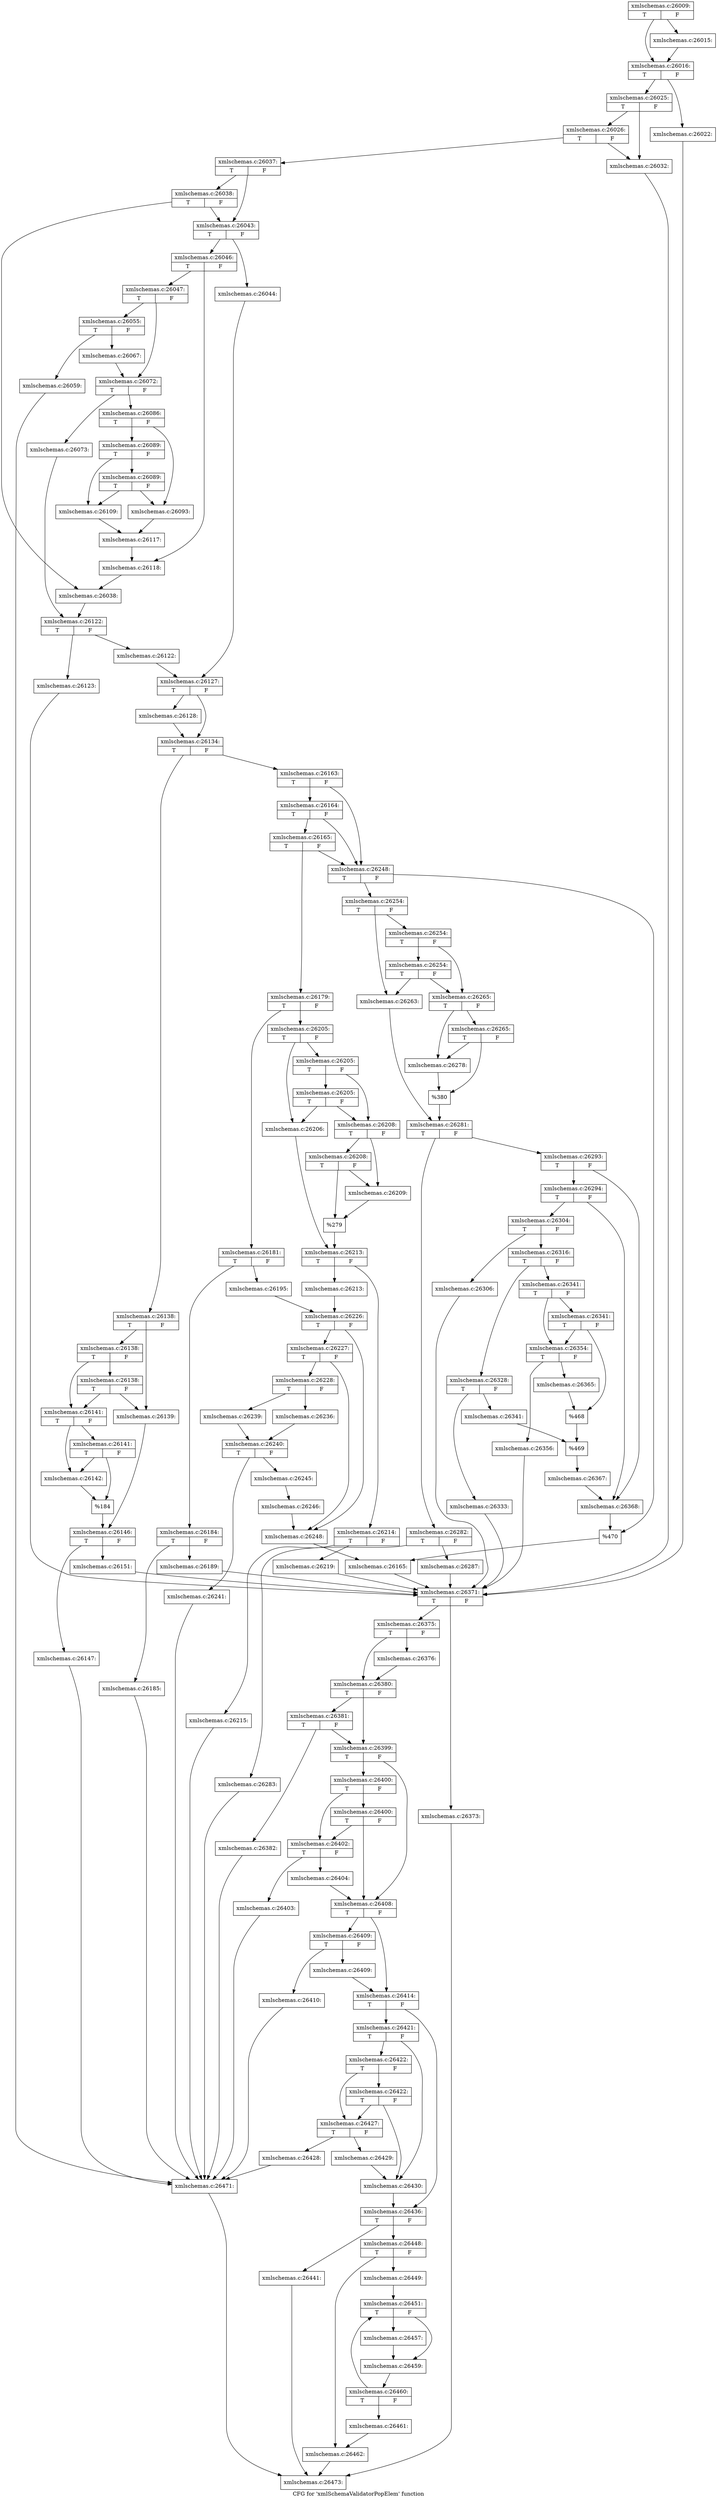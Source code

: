 digraph "CFG for 'xmlSchemaValidatorPopElem' function" {
	label="CFG for 'xmlSchemaValidatorPopElem' function";

	Node0x55f42b0 [shape=record,label="{xmlschemas.c:26009:|{<s0>T|<s1>F}}"];
	Node0x55f42b0 -> Node0x55f5a20;
	Node0x55f42b0 -> Node0x55f5a70;
	Node0x55f5a20 [shape=record,label="{xmlschemas.c:26015:}"];
	Node0x55f5a20 -> Node0x55f5a70;
	Node0x55f5a70 [shape=record,label="{xmlschemas.c:26016:|{<s0>T|<s1>F}}"];
	Node0x55f5a70 -> Node0x55f6070;
	Node0x55f5a70 -> Node0x55f60c0;
	Node0x55f6070 [shape=record,label="{xmlschemas.c:26022:}"];
	Node0x55f6070 -> Node0x55f7220;
	Node0x55f60c0 [shape=record,label="{xmlschemas.c:26025:|{<s0>T|<s1>F}}"];
	Node0x55f60c0 -> Node0x55f7400;
	Node0x55f60c0 -> Node0x55f74a0;
	Node0x55f74a0 [shape=record,label="{xmlschemas.c:26026:|{<s0>T|<s1>F}}"];
	Node0x55f74a0 -> Node0x55f7400;
	Node0x55f74a0 -> Node0x55f7450;
	Node0x55f7400 [shape=record,label="{xmlschemas.c:26032:}"];
	Node0x55f7400 -> Node0x55f7220;
	Node0x55f7450 [shape=record,label="{xmlschemas.c:26037:|{<s0>T|<s1>F}}"];
	Node0x55f7450 -> Node0x55f7e60;
	Node0x55f7450 -> Node0x55f7f00;
	Node0x55f7f00 [shape=record,label="{xmlschemas.c:26038:|{<s0>T|<s1>F}}"];
	Node0x55f7f00 -> Node0x55f7e60;
	Node0x55f7f00 -> Node0x55f7eb0;
	Node0x55f7e60 [shape=record,label="{xmlschemas.c:26043:|{<s0>T|<s1>F}}"];
	Node0x55f7e60 -> Node0x55f89b0;
	Node0x55f7e60 -> Node0x55f8a00;
	Node0x55f89b0 [shape=record,label="{xmlschemas.c:26044:}"];
	Node0x55f89b0 -> Node0x55f8ee0;
	Node0x55f8a00 [shape=record,label="{xmlschemas.c:26046:|{<s0>T|<s1>F}}"];
	Node0x55f8a00 -> Node0x55f9000;
	Node0x55f8a00 -> Node0x55f9050;
	Node0x55f9000 [shape=record,label="{xmlschemas.c:26047:|{<s0>T|<s1>F}}"];
	Node0x55f9000 -> Node0x55fa1e0;
	Node0x55f9000 -> Node0x55fa230;
	Node0x55fa1e0 [shape=record,label="{xmlschemas.c:26055:|{<s0>T|<s1>F}}"];
	Node0x55fa1e0 -> Node0x55fb3b0;
	Node0x55fa1e0 -> Node0x55fb400;
	Node0x55fb3b0 [shape=record,label="{xmlschemas.c:26059:}"];
	Node0x55fb3b0 -> Node0x55fbb80;
	Node0x55fb400 [shape=record,label="{xmlschemas.c:26067:}"];
	Node0x55fb400 -> Node0x55fa230;
	Node0x55fa230 [shape=record,label="{xmlschemas.c:26072:|{<s0>T|<s1>F}}"];
	Node0x55fa230 -> Node0x55fbe50;
	Node0x55fa230 -> Node0x55fbea0;
	Node0x55fbe50 [shape=record,label="{xmlschemas.c:26073:}"];
	Node0x55fbe50 -> Node0x55fc3c0;
	Node0x55fbea0 [shape=record,label="{xmlschemas.c:26086:|{<s0>T|<s1>F}}"];
	Node0x55fbea0 -> Node0x55fce00;
	Node0x55fbea0 -> Node0x55fda70;
	Node0x55fda70 [shape=record,label="{xmlschemas.c:26089:|{<s0>T|<s1>F}}"];
	Node0x55fda70 -> Node0x55fdc90;
	Node0x55fda70 -> Node0x55fda20;
	Node0x55fdc90 [shape=record,label="{xmlschemas.c:26089:|{<s0>T|<s1>F}}"];
	Node0x55fdc90 -> Node0x55fda20;
	Node0x55fdc90 -> Node0x55fce00;
	Node0x55fce00 [shape=record,label="{xmlschemas.c:26093:}"];
	Node0x55fce00 -> Node0x55fd9d0;
	Node0x55fda20 [shape=record,label="{xmlschemas.c:26109:}"];
	Node0x55fda20 -> Node0x55fd9d0;
	Node0x55fd9d0 [shape=record,label="{xmlschemas.c:26117:}"];
	Node0x55fd9d0 -> Node0x55f9050;
	Node0x55f9050 [shape=record,label="{xmlschemas.c:26118:}"];
	Node0x55f9050 -> Node0x55f7eb0;
	Node0x55f7eb0 [shape=record,label="{xmlschemas.c:26038:}"];
	Node0x55f7eb0 -> Node0x55fc3c0;
	Node0x55fc3c0 [shape=record,label="{xmlschemas.c:26122:|{<s0>T|<s1>F}}"];
	Node0x55fc3c0 -> Node0x55ff100;
	Node0x55fc3c0 -> Node0x55ff150;
	Node0x55ff100 [shape=record,label="{xmlschemas.c:26123:}"];
	Node0x55ff100 -> Node0x55f7220;
	Node0x55ff150 [shape=record,label="{xmlschemas.c:26122:}"];
	Node0x55ff150 -> Node0x55f8ee0;
	Node0x55f8ee0 [shape=record,label="{xmlschemas.c:26127:|{<s0>T|<s1>F}}"];
	Node0x55f8ee0 -> Node0x55ff780;
	Node0x55f8ee0 -> Node0x55ff7d0;
	Node0x55ff780 [shape=record,label="{xmlschemas.c:26128:}"];
	Node0x55ff780 -> Node0x55ff7d0;
	Node0x55ff7d0 [shape=record,label="{xmlschemas.c:26134:|{<s0>T|<s1>F}}"];
	Node0x55ff7d0 -> Node0x5600190;
	Node0x55ff7d0 -> Node0x56001e0;
	Node0x5600190 [shape=record,label="{xmlschemas.c:26138:|{<s0>T|<s1>F}}"];
	Node0x5600190 -> Node0x5600650;
	Node0x5600190 -> Node0x5600740;
	Node0x5600740 [shape=record,label="{xmlschemas.c:26138:|{<s0>T|<s1>F}}"];
	Node0x5600740 -> Node0x5600b30;
	Node0x5600740 -> Node0x56006f0;
	Node0x5600b30 [shape=record,label="{xmlschemas.c:26138:|{<s0>T|<s1>F}}"];
	Node0x5600b30 -> Node0x5600650;
	Node0x5600b30 -> Node0x56006f0;
	Node0x5600650 [shape=record,label="{xmlschemas.c:26139:}"];
	Node0x5600650 -> Node0x56006a0;
	Node0x56006f0 [shape=record,label="{xmlschemas.c:26141:|{<s0>T|<s1>F}}"];
	Node0x56006f0 -> Node0x5601950;
	Node0x56006f0 -> Node0x5602090;
	Node0x5602090 [shape=record,label="{xmlschemas.c:26141:|{<s0>T|<s1>F}}"];
	Node0x5602090 -> Node0x5601950;
	Node0x5602090 -> Node0x5602040;
	Node0x5601950 [shape=record,label="{xmlschemas.c:26142:}"];
	Node0x5601950 -> Node0x5602040;
	Node0x5602040 [shape=record,label="{%184}"];
	Node0x5602040 -> Node0x56006a0;
	Node0x56006a0 [shape=record,label="{xmlschemas.c:26146:|{<s0>T|<s1>F}}"];
	Node0x56006a0 -> Node0x5602fd0;
	Node0x56006a0 -> Node0x5603020;
	Node0x5602fd0 [shape=record,label="{xmlschemas.c:26147:}"];
	Node0x5602fd0 -> Node0x55fbb80;
	Node0x5603020 [shape=record,label="{xmlschemas.c:26151:}"];
	Node0x5603020 -> Node0x55f7220;
	Node0x56001e0 [shape=record,label="{xmlschemas.c:26163:|{<s0>T|<s1>F}}"];
	Node0x56001e0 -> Node0x56038e0;
	Node0x56001e0 -> Node0x5603810;
	Node0x56038e0 [shape=record,label="{xmlschemas.c:26164:|{<s0>T|<s1>F}}"];
	Node0x56038e0 -> Node0x5603860;
	Node0x56038e0 -> Node0x5603810;
	Node0x5603860 [shape=record,label="{xmlschemas.c:26165:|{<s0>T|<s1>F}}"];
	Node0x5603860 -> Node0x5603810;
	Node0x5603860 -> Node0x5603770;
	Node0x5603770 [shape=record,label="{xmlschemas.c:26179:|{<s0>T|<s1>F}}"];
	Node0x5603770 -> Node0x56044a0;
	Node0x5603770 -> Node0x56044f0;
	Node0x56044a0 [shape=record,label="{xmlschemas.c:26181:|{<s0>T|<s1>F}}"];
	Node0x56044a0 -> Node0x56055e0;
	Node0x56044a0 -> Node0x5605630;
	Node0x56055e0 [shape=record,label="{xmlschemas.c:26184:|{<s0>T|<s1>F}}"];
	Node0x56055e0 -> Node0x5605850;
	Node0x56055e0 -> Node0x56058a0;
	Node0x5605850 [shape=record,label="{xmlschemas.c:26185:}"];
	Node0x5605850 -> Node0x55fbb80;
	Node0x56058a0 [shape=record,label="{xmlschemas.c:26189:}"];
	Node0x56058a0 -> Node0x55f7220;
	Node0x5605630 [shape=record,label="{xmlschemas.c:26195:}"];
	Node0x5605630 -> Node0x5605fa0;
	Node0x56044f0 [shape=record,label="{xmlschemas.c:26205:|{<s0>T|<s1>F}}"];
	Node0x56044f0 -> Node0x5606140;
	Node0x56044f0 -> Node0x5606230;
	Node0x5606230 [shape=record,label="{xmlschemas.c:26205:|{<s0>T|<s1>F}}"];
	Node0x5606230 -> Node0x5606680;
	Node0x5606230 -> Node0x56061e0;
	Node0x5606680 [shape=record,label="{xmlschemas.c:26205:|{<s0>T|<s1>F}}"];
	Node0x5606680 -> Node0x5606140;
	Node0x5606680 -> Node0x56061e0;
	Node0x5606140 [shape=record,label="{xmlschemas.c:26206:}"];
	Node0x5606140 -> Node0x5606190;
	Node0x56061e0 [shape=record,label="{xmlschemas.c:26208:|{<s0>T|<s1>F}}"];
	Node0x56061e0 -> Node0x5607650;
	Node0x56061e0 -> Node0x56076f0;
	Node0x56076f0 [shape=record,label="{xmlschemas.c:26208:|{<s0>T|<s1>F}}"];
	Node0x56076f0 -> Node0x5607650;
	Node0x56076f0 -> Node0x56076a0;
	Node0x5607650 [shape=record,label="{xmlschemas.c:26209:}"];
	Node0x5607650 -> Node0x56076a0;
	Node0x56076a0 [shape=record,label="{%279}"];
	Node0x56076a0 -> Node0x5606190;
	Node0x5606190 [shape=record,label="{xmlschemas.c:26213:|{<s0>T|<s1>F}}"];
	Node0x5606190 -> Node0x56088e0;
	Node0x5606190 -> Node0x5608930;
	Node0x56088e0 [shape=record,label="{xmlschemas.c:26214:|{<s0>T|<s1>F}}"];
	Node0x56088e0 -> Node0x5608c70;
	Node0x56088e0 -> Node0x5608cc0;
	Node0x5608c70 [shape=record,label="{xmlschemas.c:26215:}"];
	Node0x5608c70 -> Node0x55fbb80;
	Node0x5608cc0 [shape=record,label="{xmlschemas.c:26219:}"];
	Node0x5608cc0 -> Node0x55f7220;
	Node0x5608930 [shape=record,label="{xmlschemas.c:26213:}"];
	Node0x5608930 -> Node0x5605fa0;
	Node0x5605fa0 [shape=record,label="{xmlschemas.c:26226:|{<s0>T|<s1>F}}"];
	Node0x5605fa0 -> Node0x56094b0;
	Node0x5605fa0 -> Node0x5609460;
	Node0x56094b0 [shape=record,label="{xmlschemas.c:26227:|{<s0>T|<s1>F}}"];
	Node0x56094b0 -> Node0x5609410;
	Node0x56094b0 -> Node0x5609460;
	Node0x5609410 [shape=record,label="{xmlschemas.c:26228:|{<s0>T|<s1>F}}"];
	Node0x5609410 -> Node0x560a820;
	Node0x5609410 -> Node0x560a8c0;
	Node0x560a820 [shape=record,label="{xmlschemas.c:26236:}"];
	Node0x560a820 -> Node0x560a870;
	Node0x560a8c0 [shape=record,label="{xmlschemas.c:26239:}"];
	Node0x560a8c0 -> Node0x560a870;
	Node0x560a870 [shape=record,label="{xmlschemas.c:26240:|{<s0>T|<s1>F}}"];
	Node0x560a870 -> Node0x560b330;
	Node0x560a870 -> Node0x560bc30;
	Node0x560b330 [shape=record,label="{xmlschemas.c:26241:}"];
	Node0x560b330 -> Node0x55fbb80;
	Node0x560bc30 [shape=record,label="{xmlschemas.c:26245:}"];
	Node0x560bc30 -> Node0x560bbe0;
	Node0x560bbe0 [shape=record,label="{xmlschemas.c:26246:}"];
	Node0x560bbe0 -> Node0x5609460;
	Node0x5609460 [shape=record,label="{xmlschemas.c:26248:}"];
	Node0x5609460 -> Node0x56037c0;
	Node0x5603810 [shape=record,label="{xmlschemas.c:26248:|{<s0>T|<s1>F}}"];
	Node0x5603810 -> Node0x560cb90;
	Node0x5603810 -> Node0x560c670;
	Node0x560c670 [shape=record,label="{xmlschemas.c:26254:|{<s0>T|<s1>F}}"];
	Node0x560c670 -> Node0x560ced0;
	Node0x560c670 -> Node0x560cfc0;
	Node0x560cfc0 [shape=record,label="{xmlschemas.c:26254:|{<s0>T|<s1>F}}"];
	Node0x560cfc0 -> Node0x560d3e0;
	Node0x560cfc0 -> Node0x560cf70;
	Node0x560d3e0 [shape=record,label="{xmlschemas.c:26254:|{<s0>T|<s1>F}}"];
	Node0x560d3e0 -> Node0x560ced0;
	Node0x560d3e0 -> Node0x560cf70;
	Node0x560ced0 [shape=record,label="{xmlschemas.c:26263:}"];
	Node0x560ced0 -> Node0x560cf20;
	Node0x560cf70 [shape=record,label="{xmlschemas.c:26265:|{<s0>T|<s1>F}}"];
	Node0x560cf70 -> Node0x560e220;
	Node0x560cf70 -> Node0x560e2c0;
	Node0x560e2c0 [shape=record,label="{xmlschemas.c:26265:|{<s0>T|<s1>F}}"];
	Node0x560e2c0 -> Node0x560e220;
	Node0x560e2c0 -> Node0x560e270;
	Node0x560e220 [shape=record,label="{xmlschemas.c:26278:}"];
	Node0x560e220 -> Node0x560e270;
	Node0x560e270 [shape=record,label="{%380}"];
	Node0x560e270 -> Node0x560cf20;
	Node0x560cf20 [shape=record,label="{xmlschemas.c:26281:|{<s0>T|<s1>F}}"];
	Node0x560cf20 -> Node0x560f380;
	Node0x560cf20 -> Node0x560f3d0;
	Node0x560f380 [shape=record,label="{xmlschemas.c:26282:|{<s0>T|<s1>F}}"];
	Node0x560f380 -> Node0x560f710;
	Node0x560f380 -> Node0x560f760;
	Node0x560f710 [shape=record,label="{xmlschemas.c:26283:}"];
	Node0x560f710 -> Node0x55fbb80;
	Node0x560f760 [shape=record,label="{xmlschemas.c:26287:}"];
	Node0x560f760 -> Node0x55f7220;
	Node0x560f3d0 [shape=record,label="{xmlschemas.c:26293:|{<s0>T|<s1>F}}"];
	Node0x560f3d0 -> Node0x560fef0;
	Node0x560f3d0 -> Node0x560fea0;
	Node0x560fef0 [shape=record,label="{xmlschemas.c:26294:|{<s0>T|<s1>F}}"];
	Node0x560fef0 -> Node0x560fe50;
	Node0x560fef0 -> Node0x560fea0;
	Node0x560fe50 [shape=record,label="{xmlschemas.c:26304:|{<s0>T|<s1>F}}"];
	Node0x560fe50 -> Node0x56108c0;
	Node0x560fe50 -> Node0x5610960;
	Node0x56108c0 [shape=record,label="{xmlschemas.c:26306:}"];
	Node0x56108c0 -> Node0x55f7220;
	Node0x5610960 [shape=record,label="{xmlschemas.c:26316:|{<s0>T|<s1>F}}"];
	Node0x5610960 -> Node0x5611440;
	Node0x5610960 -> Node0x56114e0;
	Node0x5611440 [shape=record,label="{xmlschemas.c:26328:|{<s0>T|<s1>F}}"];
	Node0x5611440 -> Node0x5611a10;
	Node0x5611440 -> Node0x56119c0;
	Node0x56119c0 [shape=record,label="{xmlschemas.c:26333:}"];
	Node0x56119c0 -> Node0x55f7220;
	Node0x5611a10 [shape=record,label="{xmlschemas.c:26341:}"];
	Node0x5611a10 -> Node0x5611490;
	Node0x56114e0 [shape=record,label="{xmlschemas.c:26341:|{<s0>T|<s1>F}}"];
	Node0x56114e0 -> Node0x5612e90;
	Node0x56114e0 -> Node0x5612f30;
	Node0x5612f30 [shape=record,label="{xmlschemas.c:26341:|{<s0>T|<s1>F}}"];
	Node0x5612f30 -> Node0x5612e90;
	Node0x5612f30 -> Node0x5612ee0;
	Node0x5612e90 [shape=record,label="{xmlschemas.c:26354:|{<s0>T|<s1>F}}"];
	Node0x5612e90 -> Node0x5613850;
	Node0x5612e90 -> Node0x5613800;
	Node0x5613800 [shape=record,label="{xmlschemas.c:26356:}"];
	Node0x5613800 -> Node0x55f7220;
	Node0x5613850 [shape=record,label="{xmlschemas.c:26365:}"];
	Node0x5613850 -> Node0x5612ee0;
	Node0x5612ee0 [shape=record,label="{%468}"];
	Node0x5612ee0 -> Node0x5611490;
	Node0x5611490 [shape=record,label="{%469}"];
	Node0x5611490 -> Node0x5610910;
	Node0x5610910 [shape=record,label="{xmlschemas.c:26367:}"];
	Node0x5610910 -> Node0x560fea0;
	Node0x560fea0 [shape=record,label="{xmlschemas.c:26368:}"];
	Node0x560fea0 -> Node0x560cb90;
	Node0x560cb90 [shape=record,label="{%470}"];
	Node0x560cb90 -> Node0x56037c0;
	Node0x56037c0 [shape=record,label="{xmlschemas.c:26165:}"];
	Node0x56037c0 -> Node0x55f7220;
	Node0x55f7220 [shape=record,label="{xmlschemas.c:26371:|{<s0>T|<s1>F}}"];
	Node0x55f7220 -> Node0x56151d0;
	Node0x55f7220 -> Node0x5615220;
	Node0x56151d0 [shape=record,label="{xmlschemas.c:26373:}"];
	Node0x56151d0 -> Node0x55f4560;
	Node0x5615220 [shape=record,label="{xmlschemas.c:26375:|{<s0>T|<s1>F}}"];
	Node0x5615220 -> Node0x56158b0;
	Node0x5615220 -> Node0x5615900;
	Node0x56158b0 [shape=record,label="{xmlschemas.c:26376:}"];
	Node0x56158b0 -> Node0x5615900;
	Node0x5615900 [shape=record,label="{xmlschemas.c:26380:|{<s0>T|<s1>F}}"];
	Node0x5615900 -> Node0x5616250;
	Node0x5615900 -> Node0x5616200;
	Node0x5616250 [shape=record,label="{xmlschemas.c:26381:|{<s0>T|<s1>F}}"];
	Node0x5616250 -> Node0x56161b0;
	Node0x5616250 -> Node0x5616200;
	Node0x56161b0 [shape=record,label="{xmlschemas.c:26382:}"];
	Node0x56161b0 -> Node0x55fbb80;
	Node0x5616200 [shape=record,label="{xmlschemas.c:26399:|{<s0>T|<s1>F}}"];
	Node0x5616200 -> Node0x5616c90;
	Node0x5616200 -> Node0x5616c40;
	Node0x5616c90 [shape=record,label="{xmlschemas.c:26400:|{<s0>T|<s1>F}}"];
	Node0x5616c90 -> Node0x5616bf0;
	Node0x5616c90 -> Node0x56170d0;
	Node0x56170d0 [shape=record,label="{xmlschemas.c:26400:|{<s0>T|<s1>F}}"];
	Node0x56170d0 -> Node0x5616bf0;
	Node0x56170d0 -> Node0x5616c40;
	Node0x5616bf0 [shape=record,label="{xmlschemas.c:26402:|{<s0>T|<s1>F}}"];
	Node0x5616bf0 -> Node0x56177b0;
	Node0x5616bf0 -> Node0x5617800;
	Node0x56177b0 [shape=record,label="{xmlschemas.c:26403:}"];
	Node0x56177b0 -> Node0x55fbb80;
	Node0x5617800 [shape=record,label="{xmlschemas.c:26404:}"];
	Node0x5617800 -> Node0x5616c40;
	Node0x5616c40 [shape=record,label="{xmlschemas.c:26408:|{<s0>T|<s1>F}}"];
	Node0x5616c40 -> Node0x5604ec0;
	Node0x5616c40 -> Node0x5618160;
	Node0x5604ec0 [shape=record,label="{xmlschemas.c:26409:|{<s0>T|<s1>F}}"];
	Node0x5604ec0 -> Node0x5618490;
	Node0x5604ec0 -> Node0x5618b20;
	Node0x5618490 [shape=record,label="{xmlschemas.c:26410:}"];
	Node0x5618490 -> Node0x55fbb80;
	Node0x5618b20 [shape=record,label="{xmlschemas.c:26409:}"];
	Node0x5618b20 -> Node0x5618160;
	Node0x5618160 [shape=record,label="{xmlschemas.c:26414:|{<s0>T|<s1>F}}"];
	Node0x5618160 -> Node0x5618f00;
	Node0x5618160 -> Node0x5619170;
	Node0x5618f00 [shape=record,label="{xmlschemas.c:26421:|{<s0>T|<s1>F}}"];
	Node0x5618f00 -> Node0x5619700;
	Node0x5618f00 -> Node0x56196b0;
	Node0x5619700 [shape=record,label="{xmlschemas.c:26422:|{<s0>T|<s1>F}}"];
	Node0x5619700 -> Node0x5619660;
	Node0x5619700 -> Node0x5619a20;
	Node0x5619a20 [shape=record,label="{xmlschemas.c:26422:|{<s0>T|<s1>F}}"];
	Node0x5619a20 -> Node0x5619660;
	Node0x5619a20 -> Node0x56196b0;
	Node0x5619660 [shape=record,label="{xmlschemas.c:26427:|{<s0>T|<s1>F}}"];
	Node0x5619660 -> Node0x561a070;
	Node0x5619660 -> Node0x561a0c0;
	Node0x561a070 [shape=record,label="{xmlschemas.c:26428:}"];
	Node0x561a070 -> Node0x55fbb80;
	Node0x561a0c0 [shape=record,label="{xmlschemas.c:26429:}"];
	Node0x561a0c0 -> Node0x56196b0;
	Node0x56196b0 [shape=record,label="{xmlschemas.c:26430:}"];
	Node0x56196b0 -> Node0x5619170;
	Node0x5619170 [shape=record,label="{xmlschemas.c:26436:|{<s0>T|<s1>F}}"];
	Node0x5619170 -> Node0x561a4d0;
	Node0x5619170 -> Node0x561a800;
	Node0x561a4d0 [shape=record,label="{xmlschemas.c:26441:}"];
	Node0x561a4d0 -> Node0x55f4560;
	Node0x561a800 [shape=record,label="{xmlschemas.c:26448:|{<s0>T|<s1>F}}"];
	Node0x561a800 -> Node0x561b700;
	Node0x561a800 -> Node0x561b750;
	Node0x561b700 [shape=record,label="{xmlschemas.c:26449:}"];
	Node0x561b700 -> Node0x561c0e0;
	Node0x561c0e0 [shape=record,label="{xmlschemas.c:26451:|{<s0>T|<s1>F}}"];
	Node0x561c0e0 -> Node0x5618250;
	Node0x561c0e0 -> Node0x56182a0;
	Node0x5618250 [shape=record,label="{xmlschemas.c:26457:}"];
	Node0x5618250 -> Node0x56182a0;
	Node0x56182a0 [shape=record,label="{xmlschemas.c:26459:}"];
	Node0x56182a0 -> Node0x561c090;
	Node0x561c090 [shape=record,label="{xmlschemas.c:26460:|{<s0>T|<s1>F}}"];
	Node0x561c090 -> Node0x561c0e0;
	Node0x561c090 -> Node0x561c040;
	Node0x561c040 [shape=record,label="{xmlschemas.c:26461:}"];
	Node0x561c040 -> Node0x561b750;
	Node0x561b750 [shape=record,label="{xmlschemas.c:26462:}"];
	Node0x561b750 -> Node0x55f4560;
	Node0x55fbb80 [shape=record,label="{xmlschemas.c:26471:}"];
	Node0x55fbb80 -> Node0x55f4560;
	Node0x55f4560 [shape=record,label="{xmlschemas.c:26473:}"];
}
